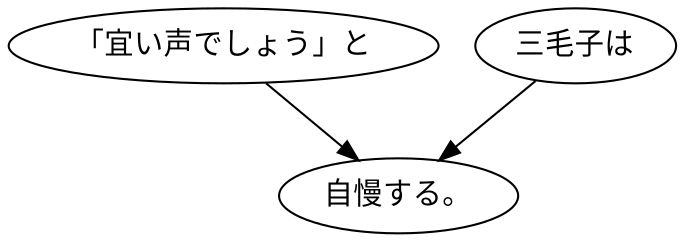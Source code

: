 digraph graph682 {
	node0 [label="「宜い声でしょう」と"];
	node1 [label="三毛子は"];
	node2 [label="自慢する。"];
	node0 -> node2;
	node1 -> node2;
}
